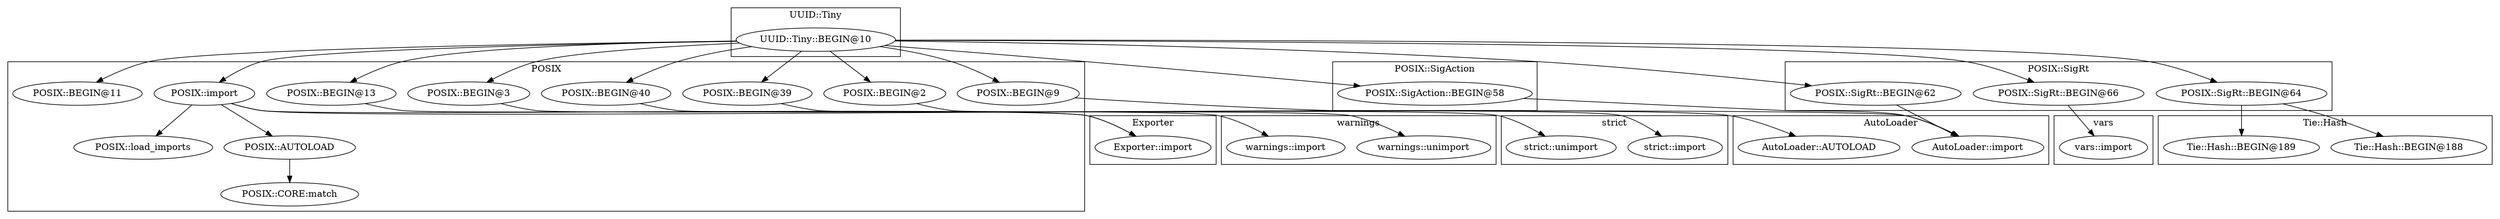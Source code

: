 digraph {
graph [overlap=false]
subgraph cluster_warnings {
	label="warnings";
	"warnings::unimport";
	"warnings::import";
}
subgraph cluster_vars {
	label="vars";
	"vars::import";
}
subgraph cluster_Tie_Hash {
	label="Tie::Hash";
	"Tie::Hash::BEGIN@188";
	"Tie::Hash::BEGIN@189";
}
subgraph cluster_POSIX_SigRt {
	label="POSIX::SigRt";
	"POSIX::SigRt::BEGIN@66";
	"POSIX::SigRt::BEGIN@62";
	"POSIX::SigRt::BEGIN@64";
}
subgraph cluster_POSIX_SigAction {
	label="POSIX::SigAction";
	"POSIX::SigAction::BEGIN@58";
}
subgraph cluster_strict {
	label="strict";
	"strict::import";
	"strict::unimport";
}
subgraph cluster_Exporter {
	label="Exporter";
	"Exporter::import";
}
subgraph cluster_AutoLoader {
	label="AutoLoader";
	"AutoLoader::import";
	"AutoLoader::AUTOLOAD";
}
subgraph cluster_UUID_Tiny {
	label="UUID::Tiny";
	"UUID::Tiny::BEGIN@10";
}
subgraph cluster_POSIX {
	label="POSIX";
	"POSIX::load_imports";
	"POSIX::AUTOLOAD";
	"POSIX::import";
	"POSIX::BEGIN@9";
	"POSIX::BEGIN@3";
	"POSIX::BEGIN@39";
	"POSIX::BEGIN@2";
	"POSIX::BEGIN@40";
	"POSIX::BEGIN@13";
	"POSIX::BEGIN@11";
	"POSIX::CORE:match";
}
"UUID::Tiny::BEGIN@10" -> "POSIX::SigRt::BEGIN@66";
"UUID::Tiny::BEGIN@10" -> "POSIX::SigAction::BEGIN@58";
"POSIX::BEGIN@40" -> "warnings::unimport";
"POSIX::import" -> "Exporter::import";
"POSIX::BEGIN@13" -> "Exporter::import";
"POSIX::import" -> "POSIX::load_imports";
"UUID::Tiny::BEGIN@10" -> "POSIX::BEGIN@2";
"UUID::Tiny::BEGIN@10" -> "POSIX::BEGIN@11";
"UUID::Tiny::BEGIN@10" -> "POSIX::BEGIN@9";
"UUID::Tiny::BEGIN@10" -> "POSIX::SigRt::BEGIN@64";
"UUID::Tiny::BEGIN@10" -> "POSIX::BEGIN@39";
"POSIX::SigRt::BEGIN@64" -> "Tie::Hash::BEGIN@189";
"POSIX::AUTOLOAD" -> "POSIX::CORE:match";
"POSIX::BEGIN@39" -> "strict::unimport";
"POSIX::SigAction::BEGIN@58" -> "AutoLoader::import";
"POSIX::SigRt::BEGIN@62" -> "AutoLoader::import";
"POSIX::BEGIN@9" -> "AutoLoader::import";
"POSIX::BEGIN@3" -> "warnings::import";
"POSIX::import" -> "AutoLoader::AUTOLOAD";
"UUID::Tiny::BEGIN@10" -> "POSIX::BEGIN@3";
"POSIX::SigRt::BEGIN@66" -> "vars::import";
"UUID::Tiny::BEGIN@10" -> "POSIX::import";
"POSIX::import" -> "POSIX::AUTOLOAD";
"UUID::Tiny::BEGIN@10" -> "POSIX::SigRt::BEGIN@62";
"UUID::Tiny::BEGIN@10" -> "POSIX::BEGIN@13";
"POSIX::SigRt::BEGIN@64" -> "Tie::Hash::BEGIN@188";
"UUID::Tiny::BEGIN@10" -> "POSIX::BEGIN@40";
"POSIX::BEGIN@2" -> "strict::import";
}
